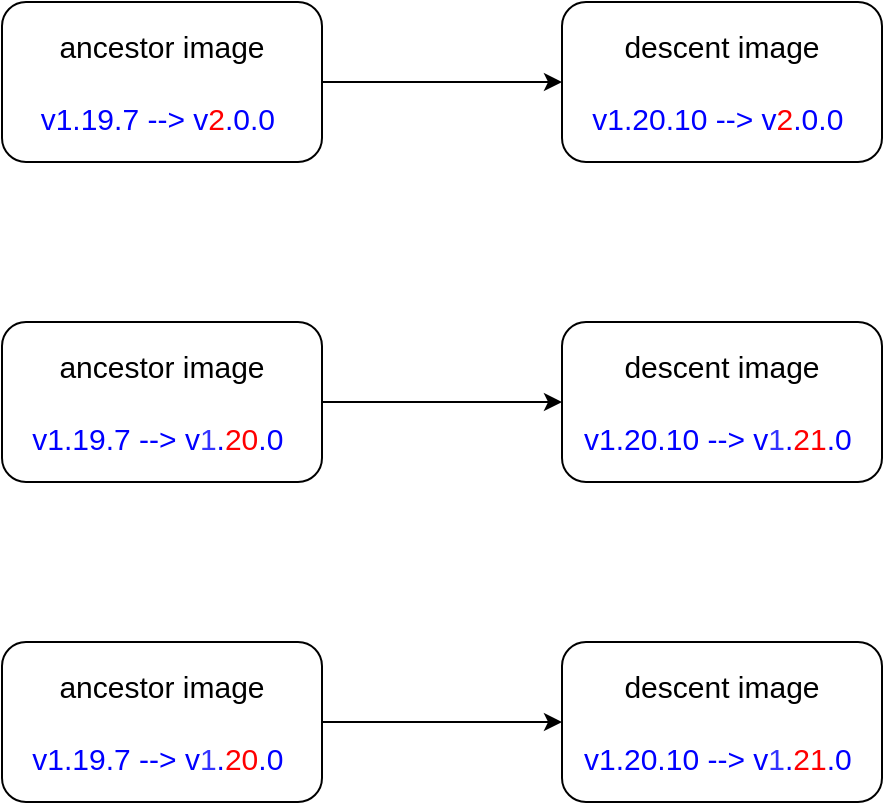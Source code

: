 <mxfile version="21.7.4" type="github">
  <diagram name="Page-1" id="H3qSp91E2I6nIUAyJit-">
    <mxGraphModel dx="954" dy="556" grid="1" gridSize="10" guides="1" tooltips="1" connect="1" arrows="1" fold="1" page="1" pageScale="1" pageWidth="850" pageHeight="1100" math="0" shadow="0">
      <root>
        <mxCell id="0" />
        <mxCell id="1" parent="0" />
        <mxCell id="GYALtRtk9gwNluIH84hc-5" value="" style="group" vertex="1" connectable="0" parent="1">
          <mxGeometry x="160" y="120" width="440" height="80" as="geometry" />
        </mxCell>
        <mxCell id="GYALtRtk9gwNluIH84hc-1" value="&lt;font style=&quot;font-size: 15px;&quot;&gt;ancestor image&lt;br&gt;&lt;br&gt;&lt;font color=&quot;#0000ff&quot;&gt;v1.19.7 --&amp;gt; v&lt;/font&gt;&lt;font color=&quot;#ff0000&quot;&gt;2&lt;/font&gt;&lt;font color=&quot;#0000ff&quot;&gt;.0.0&lt;/font&gt;&amp;nbsp;&lt;br&gt;&lt;/font&gt;" style="rounded=1;whiteSpace=wrap;html=1;" vertex="1" parent="GYALtRtk9gwNluIH84hc-5">
          <mxGeometry width="160" height="80" as="geometry" />
        </mxCell>
        <mxCell id="GYALtRtk9gwNluIH84hc-3" value="&lt;font style=&quot;font-size: 15px;&quot;&gt;descent image&lt;br&gt;&lt;br&gt;&lt;font color=&quot;#0000ff&quot;&gt;v1.20.10 --&amp;gt; v&lt;/font&gt;&lt;font color=&quot;#ff0000&quot;&gt;2&lt;/font&gt;&lt;font color=&quot;#0000ff&quot;&gt;.0.0&lt;/font&gt;&amp;nbsp;&lt;br&gt;&lt;/font&gt;" style="rounded=1;whiteSpace=wrap;html=1;" vertex="1" parent="GYALtRtk9gwNluIH84hc-5">
          <mxGeometry x="280" width="160" height="80" as="geometry" />
        </mxCell>
        <mxCell id="GYALtRtk9gwNluIH84hc-4" value="" style="endArrow=classic;html=1;rounded=0;exitX=1;exitY=0.5;exitDx=0;exitDy=0;entryX=0;entryY=0.5;entryDx=0;entryDy=0;" edge="1" parent="GYALtRtk9gwNluIH84hc-5" source="GYALtRtk9gwNluIH84hc-1" target="GYALtRtk9gwNluIH84hc-3">
          <mxGeometry width="50" height="50" relative="1" as="geometry">
            <mxPoint x="230" y="110" as="sourcePoint" />
            <mxPoint x="280" y="60" as="targetPoint" />
          </mxGeometry>
        </mxCell>
        <mxCell id="GYALtRtk9gwNluIH84hc-6" value="" style="group" vertex="1" connectable="0" parent="1">
          <mxGeometry x="160" y="440" width="440" height="80" as="geometry" />
        </mxCell>
        <mxCell id="GYALtRtk9gwNluIH84hc-7" value="&lt;font style=&quot;font-size: 15px;&quot;&gt;ancestor image&lt;br&gt;&lt;br&gt;&lt;font color=&quot;#0000ff&quot;&gt;v1.19.7 --&amp;gt; v&lt;/font&gt;&lt;font color=&quot;#3333ff&quot;&gt;1&lt;/font&gt;&lt;font color=&quot;#0000ff&quot;&gt;.&lt;/font&gt;&lt;font color=&quot;#ff0000&quot;&gt;20&lt;/font&gt;&lt;font color=&quot;#0000ff&quot;&gt;.0&lt;/font&gt;&amp;nbsp;&lt;br&gt;&lt;/font&gt;" style="rounded=1;whiteSpace=wrap;html=1;" vertex="1" parent="GYALtRtk9gwNluIH84hc-6">
          <mxGeometry width="160" height="80" as="geometry" />
        </mxCell>
        <mxCell id="GYALtRtk9gwNluIH84hc-8" value="&lt;font style=&quot;font-size: 15px;&quot;&gt;descent image&lt;br&gt;&lt;br&gt;&lt;font color=&quot;#0000ff&quot;&gt;v1.20.10 --&amp;gt; v&lt;/font&gt;&lt;font color=&quot;#3333ff&quot;&gt;1&lt;/font&gt;&lt;font color=&quot;#0000ff&quot;&gt;.&lt;/font&gt;&lt;font color=&quot;#ff0000&quot;&gt;21&lt;/font&gt;&lt;font color=&quot;#0000ff&quot;&gt;.0&lt;/font&gt;&amp;nbsp;&lt;br&gt;&lt;/font&gt;" style="rounded=1;whiteSpace=wrap;html=1;" vertex="1" parent="GYALtRtk9gwNluIH84hc-6">
          <mxGeometry x="280" width="160" height="80" as="geometry" />
        </mxCell>
        <mxCell id="GYALtRtk9gwNluIH84hc-9" value="" style="endArrow=classic;html=1;rounded=0;exitX=1;exitY=0.5;exitDx=0;exitDy=0;entryX=0;entryY=0.5;entryDx=0;entryDy=0;" edge="1" parent="GYALtRtk9gwNluIH84hc-6" source="GYALtRtk9gwNluIH84hc-7" target="GYALtRtk9gwNluIH84hc-8">
          <mxGeometry width="50" height="50" relative="1" as="geometry">
            <mxPoint x="230" y="110" as="sourcePoint" />
            <mxPoint x="280" y="60" as="targetPoint" />
          </mxGeometry>
        </mxCell>
        <mxCell id="GYALtRtk9gwNluIH84hc-10" value="" style="group" vertex="1" connectable="0" parent="1">
          <mxGeometry x="160" y="280" width="440" height="80" as="geometry" />
        </mxCell>
        <mxCell id="GYALtRtk9gwNluIH84hc-11" value="&lt;font style=&quot;font-size: 15px;&quot;&gt;ancestor image&lt;br&gt;&lt;br&gt;&lt;font color=&quot;#0000ff&quot;&gt;v1.19.7 --&amp;gt; v&lt;/font&gt;&lt;font color=&quot;#3333ff&quot;&gt;1&lt;/font&gt;&lt;font color=&quot;#0000ff&quot;&gt;.&lt;/font&gt;&lt;font color=&quot;#ff0000&quot;&gt;20&lt;/font&gt;&lt;font color=&quot;#0000ff&quot;&gt;.0&lt;/font&gt;&amp;nbsp;&lt;br&gt;&lt;/font&gt;" style="rounded=1;whiteSpace=wrap;html=1;" vertex="1" parent="GYALtRtk9gwNluIH84hc-10">
          <mxGeometry width="160" height="80" as="geometry" />
        </mxCell>
        <mxCell id="GYALtRtk9gwNluIH84hc-12" value="&lt;font style=&quot;font-size: 15px;&quot;&gt;descent image&lt;br&gt;&lt;br&gt;&lt;font color=&quot;#0000ff&quot;&gt;v1.20.10 --&amp;gt; v&lt;/font&gt;&lt;font color=&quot;#3333ff&quot;&gt;1&lt;/font&gt;&lt;font color=&quot;#0000ff&quot;&gt;.&lt;/font&gt;&lt;font color=&quot;#ff0000&quot;&gt;21&lt;/font&gt;&lt;font color=&quot;#0000ff&quot;&gt;.0&lt;/font&gt;&amp;nbsp;&lt;br&gt;&lt;/font&gt;" style="rounded=1;whiteSpace=wrap;html=1;" vertex="1" parent="GYALtRtk9gwNluIH84hc-10">
          <mxGeometry x="280" width="160" height="80" as="geometry" />
        </mxCell>
        <mxCell id="GYALtRtk9gwNluIH84hc-13" value="" style="endArrow=classic;html=1;rounded=0;exitX=1;exitY=0.5;exitDx=0;exitDy=0;entryX=0;entryY=0.5;entryDx=0;entryDy=0;" edge="1" parent="GYALtRtk9gwNluIH84hc-10" source="GYALtRtk9gwNluIH84hc-11" target="GYALtRtk9gwNluIH84hc-12">
          <mxGeometry width="50" height="50" relative="1" as="geometry">
            <mxPoint x="230" y="110" as="sourcePoint" />
            <mxPoint x="280" y="60" as="targetPoint" />
          </mxGeometry>
        </mxCell>
      </root>
    </mxGraphModel>
  </diagram>
</mxfile>
